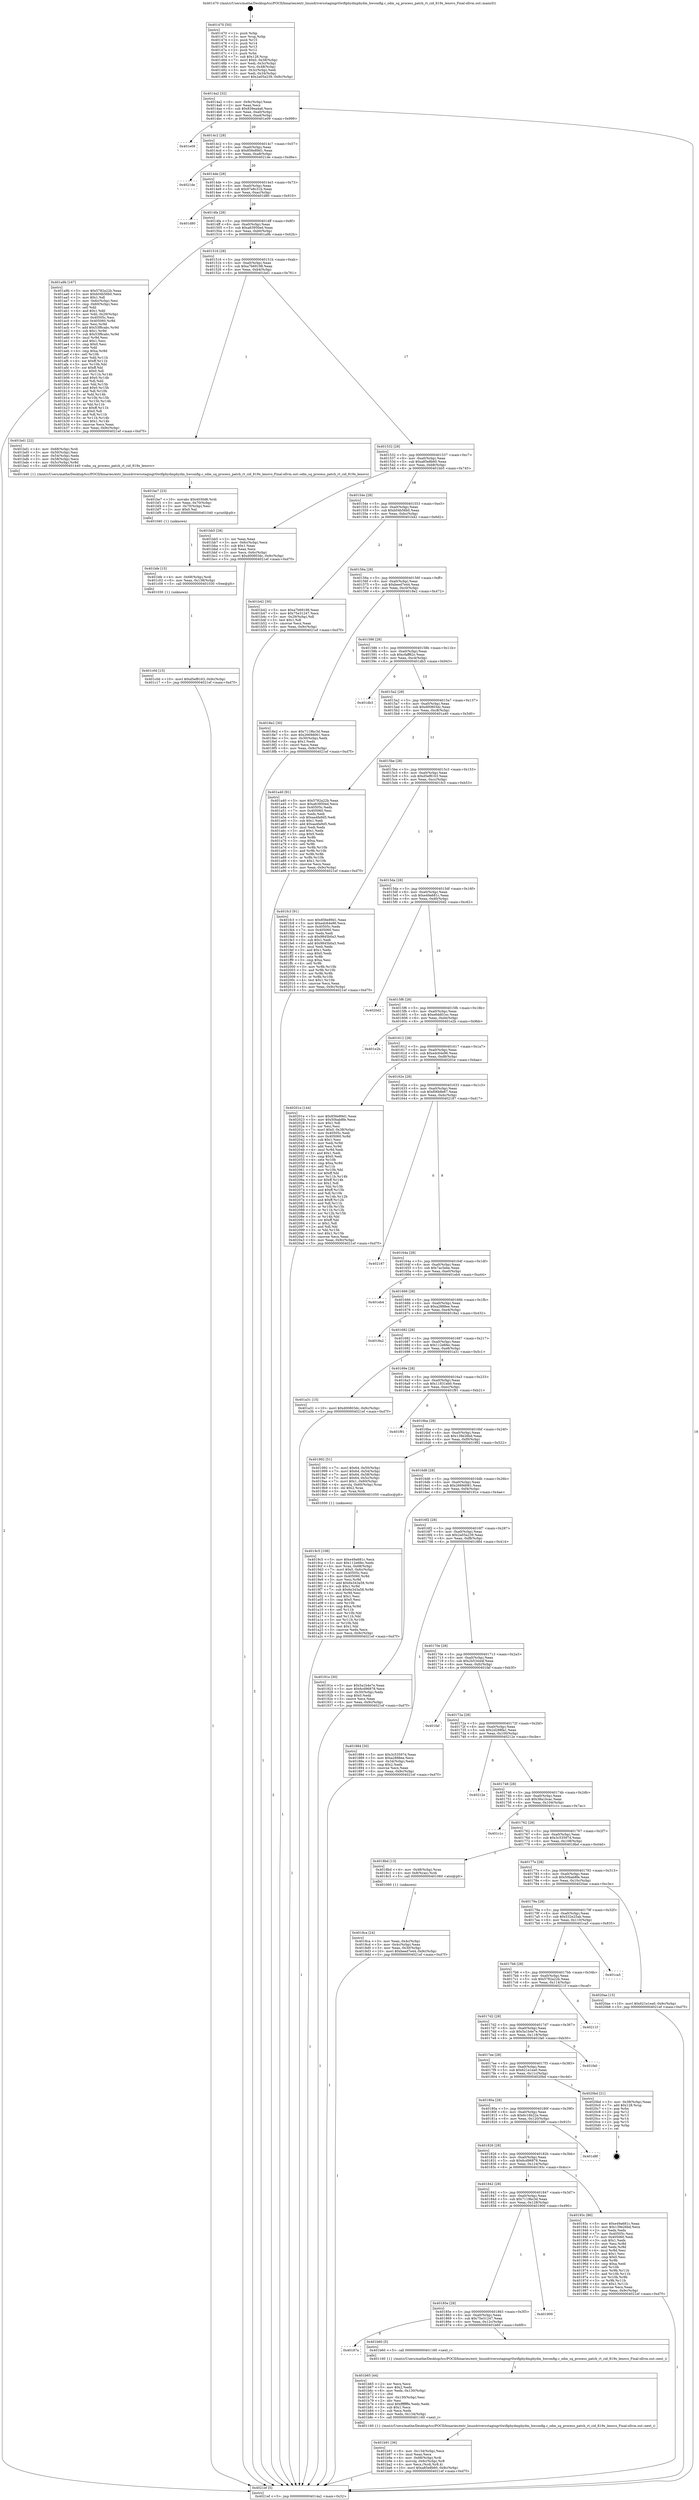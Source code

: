 digraph "0x401470" {
  label = "0x401470 (/mnt/c/Users/mathe/Desktop/tcc/POCII/binaries/extr_linuxdriversstagingrtlwifiphydmphydm_hwconfig.c_odm_sq_process_patch_rt_cid_819x_lenovo_Final-ollvm.out::main(0))"
  labelloc = "t"
  node[shape=record]

  Entry [label="",width=0.3,height=0.3,shape=circle,fillcolor=black,style=filled]
  "0x4014a2" [label="{
     0x4014a2 [32]\l
     | [instrs]\l
     &nbsp;&nbsp;0x4014a2 \<+6\>: mov -0x9c(%rbp),%eax\l
     &nbsp;&nbsp;0x4014a8 \<+2\>: mov %eax,%ecx\l
     &nbsp;&nbsp;0x4014aa \<+6\>: sub $0x839ea4a6,%ecx\l
     &nbsp;&nbsp;0x4014b0 \<+6\>: mov %eax,-0xa0(%rbp)\l
     &nbsp;&nbsp;0x4014b6 \<+6\>: mov %ecx,-0xa4(%rbp)\l
     &nbsp;&nbsp;0x4014bc \<+6\>: je 0000000000401e09 \<main+0x999\>\l
  }"]
  "0x401e09" [label="{
     0x401e09\l
  }", style=dashed]
  "0x4014c2" [label="{
     0x4014c2 [28]\l
     | [instrs]\l
     &nbsp;&nbsp;0x4014c2 \<+5\>: jmp 00000000004014c7 \<main+0x57\>\l
     &nbsp;&nbsp;0x4014c7 \<+6\>: mov -0xa0(%rbp),%eax\l
     &nbsp;&nbsp;0x4014cd \<+5\>: sub $0x856e89d1,%eax\l
     &nbsp;&nbsp;0x4014d2 \<+6\>: mov %eax,-0xa8(%rbp)\l
     &nbsp;&nbsp;0x4014d8 \<+6\>: je 00000000004021de \<main+0xd6e\>\l
  }"]
  Exit [label="",width=0.3,height=0.3,shape=circle,fillcolor=black,style=filled,peripheries=2]
  "0x4021de" [label="{
     0x4021de\l
  }", style=dashed]
  "0x4014de" [label="{
     0x4014de [28]\l
     | [instrs]\l
     &nbsp;&nbsp;0x4014de \<+5\>: jmp 00000000004014e3 \<main+0x73\>\l
     &nbsp;&nbsp;0x4014e3 \<+6\>: mov -0xa0(%rbp),%eax\l
     &nbsp;&nbsp;0x4014e9 \<+5\>: sub $0x97e8c31b,%eax\l
     &nbsp;&nbsp;0x4014ee \<+6\>: mov %eax,-0xac(%rbp)\l
     &nbsp;&nbsp;0x4014f4 \<+6\>: je 0000000000401d80 \<main+0x910\>\l
  }"]
  "0x401c0d" [label="{
     0x401c0d [15]\l
     | [instrs]\l
     &nbsp;&nbsp;0x401c0d \<+10\>: movl $0xd5ef8163,-0x9c(%rbp)\l
     &nbsp;&nbsp;0x401c17 \<+5\>: jmp 00000000004021ef \<main+0xd7f\>\l
  }"]
  "0x401d80" [label="{
     0x401d80\l
  }", style=dashed]
  "0x4014fa" [label="{
     0x4014fa [28]\l
     | [instrs]\l
     &nbsp;&nbsp;0x4014fa \<+5\>: jmp 00000000004014ff \<main+0x8f\>\l
     &nbsp;&nbsp;0x4014ff \<+6\>: mov -0xa0(%rbp),%eax\l
     &nbsp;&nbsp;0x401505 \<+5\>: sub $0xa63950ed,%eax\l
     &nbsp;&nbsp;0x40150a \<+6\>: mov %eax,-0xb0(%rbp)\l
     &nbsp;&nbsp;0x401510 \<+6\>: je 0000000000401a9b \<main+0x62b\>\l
  }"]
  "0x401bfe" [label="{
     0x401bfe [15]\l
     | [instrs]\l
     &nbsp;&nbsp;0x401bfe \<+4\>: mov -0x68(%rbp),%rdi\l
     &nbsp;&nbsp;0x401c02 \<+6\>: mov %eax,-0x138(%rbp)\l
     &nbsp;&nbsp;0x401c08 \<+5\>: call 0000000000401030 \<free@plt\>\l
     | [calls]\l
     &nbsp;&nbsp;0x401030 \{1\} (unknown)\l
  }"]
  "0x401a9b" [label="{
     0x401a9b [167]\l
     | [instrs]\l
     &nbsp;&nbsp;0x401a9b \<+5\>: mov $0x5782a22b,%eax\l
     &nbsp;&nbsp;0x401aa0 \<+5\>: mov $0xb04b56b0,%ecx\l
     &nbsp;&nbsp;0x401aa5 \<+2\>: mov $0x1,%dl\l
     &nbsp;&nbsp;0x401aa7 \<+3\>: mov -0x6c(%rbp),%esi\l
     &nbsp;&nbsp;0x401aaa \<+3\>: cmp -0x60(%rbp),%esi\l
     &nbsp;&nbsp;0x401aad \<+4\>: setl %dil\l
     &nbsp;&nbsp;0x401ab1 \<+4\>: and $0x1,%dil\l
     &nbsp;&nbsp;0x401ab5 \<+4\>: mov %dil,-0x29(%rbp)\l
     &nbsp;&nbsp;0x401ab9 \<+7\>: mov 0x40505c,%esi\l
     &nbsp;&nbsp;0x401ac0 \<+8\>: mov 0x405060,%r8d\l
     &nbsp;&nbsp;0x401ac8 \<+3\>: mov %esi,%r9d\l
     &nbsp;&nbsp;0x401acb \<+7\>: add $0x53f8cabc,%r9d\l
     &nbsp;&nbsp;0x401ad2 \<+4\>: sub $0x1,%r9d\l
     &nbsp;&nbsp;0x401ad6 \<+7\>: sub $0x53f8cabc,%r9d\l
     &nbsp;&nbsp;0x401add \<+4\>: imul %r9d,%esi\l
     &nbsp;&nbsp;0x401ae1 \<+3\>: and $0x1,%esi\l
     &nbsp;&nbsp;0x401ae4 \<+3\>: cmp $0x0,%esi\l
     &nbsp;&nbsp;0x401ae7 \<+4\>: sete %dil\l
     &nbsp;&nbsp;0x401aeb \<+4\>: cmp $0xa,%r8d\l
     &nbsp;&nbsp;0x401aef \<+4\>: setl %r10b\l
     &nbsp;&nbsp;0x401af3 \<+3\>: mov %dil,%r11b\l
     &nbsp;&nbsp;0x401af6 \<+4\>: xor $0xff,%r11b\l
     &nbsp;&nbsp;0x401afa \<+3\>: mov %r10b,%bl\l
     &nbsp;&nbsp;0x401afd \<+3\>: xor $0xff,%bl\l
     &nbsp;&nbsp;0x401b00 \<+3\>: xor $0x0,%dl\l
     &nbsp;&nbsp;0x401b03 \<+3\>: mov %r11b,%r14b\l
     &nbsp;&nbsp;0x401b06 \<+4\>: and $0x0,%r14b\l
     &nbsp;&nbsp;0x401b0a \<+3\>: and %dl,%dil\l
     &nbsp;&nbsp;0x401b0d \<+3\>: mov %bl,%r15b\l
     &nbsp;&nbsp;0x401b10 \<+4\>: and $0x0,%r15b\l
     &nbsp;&nbsp;0x401b14 \<+3\>: and %dl,%r10b\l
     &nbsp;&nbsp;0x401b17 \<+3\>: or %dil,%r14b\l
     &nbsp;&nbsp;0x401b1a \<+3\>: or %r10b,%r15b\l
     &nbsp;&nbsp;0x401b1d \<+3\>: xor %r15b,%r14b\l
     &nbsp;&nbsp;0x401b20 \<+3\>: or %bl,%r11b\l
     &nbsp;&nbsp;0x401b23 \<+4\>: xor $0xff,%r11b\l
     &nbsp;&nbsp;0x401b27 \<+3\>: or $0x0,%dl\l
     &nbsp;&nbsp;0x401b2a \<+3\>: and %dl,%r11b\l
     &nbsp;&nbsp;0x401b2d \<+3\>: or %r11b,%r14b\l
     &nbsp;&nbsp;0x401b30 \<+4\>: test $0x1,%r14b\l
     &nbsp;&nbsp;0x401b34 \<+3\>: cmovne %ecx,%eax\l
     &nbsp;&nbsp;0x401b37 \<+6\>: mov %eax,-0x9c(%rbp)\l
     &nbsp;&nbsp;0x401b3d \<+5\>: jmp 00000000004021ef \<main+0xd7f\>\l
  }"]
  "0x401516" [label="{
     0x401516 [28]\l
     | [instrs]\l
     &nbsp;&nbsp;0x401516 \<+5\>: jmp 000000000040151b \<main+0xab\>\l
     &nbsp;&nbsp;0x40151b \<+6\>: mov -0xa0(%rbp),%eax\l
     &nbsp;&nbsp;0x401521 \<+5\>: sub $0xa7b69198,%eax\l
     &nbsp;&nbsp;0x401526 \<+6\>: mov %eax,-0xb4(%rbp)\l
     &nbsp;&nbsp;0x40152c \<+6\>: je 0000000000401bd1 \<main+0x761\>\l
  }"]
  "0x401be7" [label="{
     0x401be7 [23]\l
     | [instrs]\l
     &nbsp;&nbsp;0x401be7 \<+10\>: movabs $0x4030d6,%rdi\l
     &nbsp;&nbsp;0x401bf1 \<+3\>: mov %eax,-0x70(%rbp)\l
     &nbsp;&nbsp;0x401bf4 \<+3\>: mov -0x70(%rbp),%esi\l
     &nbsp;&nbsp;0x401bf7 \<+2\>: mov $0x0,%al\l
     &nbsp;&nbsp;0x401bf9 \<+5\>: call 0000000000401040 \<printf@plt\>\l
     | [calls]\l
     &nbsp;&nbsp;0x401040 \{1\} (unknown)\l
  }"]
  "0x401bd1" [label="{
     0x401bd1 [22]\l
     | [instrs]\l
     &nbsp;&nbsp;0x401bd1 \<+4\>: mov -0x68(%rbp),%rdi\l
     &nbsp;&nbsp;0x401bd5 \<+3\>: mov -0x50(%rbp),%esi\l
     &nbsp;&nbsp;0x401bd8 \<+3\>: mov -0x54(%rbp),%edx\l
     &nbsp;&nbsp;0x401bdb \<+3\>: mov -0x58(%rbp),%ecx\l
     &nbsp;&nbsp;0x401bde \<+4\>: mov -0x5c(%rbp),%r8d\l
     &nbsp;&nbsp;0x401be2 \<+5\>: call 0000000000401440 \<odm_sq_process_patch_rt_cid_819x_lenovo\>\l
     | [calls]\l
     &nbsp;&nbsp;0x401440 \{1\} (/mnt/c/Users/mathe/Desktop/tcc/POCII/binaries/extr_linuxdriversstagingrtlwifiphydmphydm_hwconfig.c_odm_sq_process_patch_rt_cid_819x_lenovo_Final-ollvm.out::odm_sq_process_patch_rt_cid_819x_lenovo)\l
  }"]
  "0x401532" [label="{
     0x401532 [28]\l
     | [instrs]\l
     &nbsp;&nbsp;0x401532 \<+5\>: jmp 0000000000401537 \<main+0xc7\>\l
     &nbsp;&nbsp;0x401537 \<+6\>: mov -0xa0(%rbp),%eax\l
     &nbsp;&nbsp;0x40153d \<+5\>: sub $0xa85e8b60,%eax\l
     &nbsp;&nbsp;0x401542 \<+6\>: mov %eax,-0xb8(%rbp)\l
     &nbsp;&nbsp;0x401548 \<+6\>: je 0000000000401bb5 \<main+0x745\>\l
  }"]
  "0x401b91" [label="{
     0x401b91 [36]\l
     | [instrs]\l
     &nbsp;&nbsp;0x401b91 \<+6\>: mov -0x134(%rbp),%ecx\l
     &nbsp;&nbsp;0x401b97 \<+3\>: imul %eax,%ecx\l
     &nbsp;&nbsp;0x401b9a \<+4\>: mov -0x68(%rbp),%rdi\l
     &nbsp;&nbsp;0x401b9e \<+4\>: movslq -0x6c(%rbp),%r8\l
     &nbsp;&nbsp;0x401ba2 \<+4\>: mov %ecx,(%rdi,%r8,4)\l
     &nbsp;&nbsp;0x401ba6 \<+10\>: movl $0xa85e8b60,-0x9c(%rbp)\l
     &nbsp;&nbsp;0x401bb0 \<+5\>: jmp 00000000004021ef \<main+0xd7f\>\l
  }"]
  "0x401bb5" [label="{
     0x401bb5 [28]\l
     | [instrs]\l
     &nbsp;&nbsp;0x401bb5 \<+2\>: xor %eax,%eax\l
     &nbsp;&nbsp;0x401bb7 \<+3\>: mov -0x6c(%rbp),%ecx\l
     &nbsp;&nbsp;0x401bba \<+3\>: sub $0x1,%eax\l
     &nbsp;&nbsp;0x401bbd \<+2\>: sub %eax,%ecx\l
     &nbsp;&nbsp;0x401bbf \<+3\>: mov %ecx,-0x6c(%rbp)\l
     &nbsp;&nbsp;0x401bc2 \<+10\>: movl $0xd00803dc,-0x9c(%rbp)\l
     &nbsp;&nbsp;0x401bcc \<+5\>: jmp 00000000004021ef \<main+0xd7f\>\l
  }"]
  "0x40154e" [label="{
     0x40154e [28]\l
     | [instrs]\l
     &nbsp;&nbsp;0x40154e \<+5\>: jmp 0000000000401553 \<main+0xe3\>\l
     &nbsp;&nbsp;0x401553 \<+6\>: mov -0xa0(%rbp),%eax\l
     &nbsp;&nbsp;0x401559 \<+5\>: sub $0xb04b56b0,%eax\l
     &nbsp;&nbsp;0x40155e \<+6\>: mov %eax,-0xbc(%rbp)\l
     &nbsp;&nbsp;0x401564 \<+6\>: je 0000000000401b42 \<main+0x6d2\>\l
  }"]
  "0x401b65" [label="{
     0x401b65 [44]\l
     | [instrs]\l
     &nbsp;&nbsp;0x401b65 \<+2\>: xor %ecx,%ecx\l
     &nbsp;&nbsp;0x401b67 \<+5\>: mov $0x2,%edx\l
     &nbsp;&nbsp;0x401b6c \<+6\>: mov %edx,-0x130(%rbp)\l
     &nbsp;&nbsp;0x401b72 \<+1\>: cltd\l
     &nbsp;&nbsp;0x401b73 \<+6\>: mov -0x130(%rbp),%esi\l
     &nbsp;&nbsp;0x401b79 \<+2\>: idiv %esi\l
     &nbsp;&nbsp;0x401b7b \<+6\>: imul $0xfffffffe,%edx,%edx\l
     &nbsp;&nbsp;0x401b81 \<+3\>: sub $0x1,%ecx\l
     &nbsp;&nbsp;0x401b84 \<+2\>: sub %ecx,%edx\l
     &nbsp;&nbsp;0x401b86 \<+6\>: mov %edx,-0x134(%rbp)\l
     &nbsp;&nbsp;0x401b8c \<+5\>: call 0000000000401160 \<next_i\>\l
     | [calls]\l
     &nbsp;&nbsp;0x401160 \{1\} (/mnt/c/Users/mathe/Desktop/tcc/POCII/binaries/extr_linuxdriversstagingrtlwifiphydmphydm_hwconfig.c_odm_sq_process_patch_rt_cid_819x_lenovo_Final-ollvm.out::next_i)\l
  }"]
  "0x401b42" [label="{
     0x401b42 [30]\l
     | [instrs]\l
     &nbsp;&nbsp;0x401b42 \<+5\>: mov $0xa7b69198,%eax\l
     &nbsp;&nbsp;0x401b47 \<+5\>: mov $0x75e31247,%ecx\l
     &nbsp;&nbsp;0x401b4c \<+3\>: mov -0x29(%rbp),%dl\l
     &nbsp;&nbsp;0x401b4f \<+3\>: test $0x1,%dl\l
     &nbsp;&nbsp;0x401b52 \<+3\>: cmovne %ecx,%eax\l
     &nbsp;&nbsp;0x401b55 \<+6\>: mov %eax,-0x9c(%rbp)\l
     &nbsp;&nbsp;0x401b5b \<+5\>: jmp 00000000004021ef \<main+0xd7f\>\l
  }"]
  "0x40156a" [label="{
     0x40156a [28]\l
     | [instrs]\l
     &nbsp;&nbsp;0x40156a \<+5\>: jmp 000000000040156f \<main+0xff\>\l
     &nbsp;&nbsp;0x40156f \<+6\>: mov -0xa0(%rbp),%eax\l
     &nbsp;&nbsp;0x401575 \<+5\>: sub $0xbeed7e44,%eax\l
     &nbsp;&nbsp;0x40157a \<+6\>: mov %eax,-0xc0(%rbp)\l
     &nbsp;&nbsp;0x401580 \<+6\>: je 00000000004018e2 \<main+0x472\>\l
  }"]
  "0x40187a" [label="{
     0x40187a\l
  }", style=dashed]
  "0x4018e2" [label="{
     0x4018e2 [30]\l
     | [instrs]\l
     &nbsp;&nbsp;0x4018e2 \<+5\>: mov $0x7119bc3d,%eax\l
     &nbsp;&nbsp;0x4018e7 \<+5\>: mov $0x2669d061,%ecx\l
     &nbsp;&nbsp;0x4018ec \<+3\>: mov -0x30(%rbp),%edx\l
     &nbsp;&nbsp;0x4018ef \<+3\>: cmp $0x1,%edx\l
     &nbsp;&nbsp;0x4018f2 \<+3\>: cmovl %ecx,%eax\l
     &nbsp;&nbsp;0x4018f5 \<+6\>: mov %eax,-0x9c(%rbp)\l
     &nbsp;&nbsp;0x4018fb \<+5\>: jmp 00000000004021ef \<main+0xd7f\>\l
  }"]
  "0x401586" [label="{
     0x401586 [28]\l
     | [instrs]\l
     &nbsp;&nbsp;0x401586 \<+5\>: jmp 000000000040158b \<main+0x11b\>\l
     &nbsp;&nbsp;0x40158b \<+6\>: mov -0xa0(%rbp),%eax\l
     &nbsp;&nbsp;0x401591 \<+5\>: sub $0xcfaff62c,%eax\l
     &nbsp;&nbsp;0x401596 \<+6\>: mov %eax,-0xc4(%rbp)\l
     &nbsp;&nbsp;0x40159c \<+6\>: je 0000000000401db3 \<main+0x943\>\l
  }"]
  "0x401b60" [label="{
     0x401b60 [5]\l
     | [instrs]\l
     &nbsp;&nbsp;0x401b60 \<+5\>: call 0000000000401160 \<next_i\>\l
     | [calls]\l
     &nbsp;&nbsp;0x401160 \{1\} (/mnt/c/Users/mathe/Desktop/tcc/POCII/binaries/extr_linuxdriversstagingrtlwifiphydmphydm_hwconfig.c_odm_sq_process_patch_rt_cid_819x_lenovo_Final-ollvm.out::next_i)\l
  }"]
  "0x401db3" [label="{
     0x401db3\l
  }", style=dashed]
  "0x4015a2" [label="{
     0x4015a2 [28]\l
     | [instrs]\l
     &nbsp;&nbsp;0x4015a2 \<+5\>: jmp 00000000004015a7 \<main+0x137\>\l
     &nbsp;&nbsp;0x4015a7 \<+6\>: mov -0xa0(%rbp),%eax\l
     &nbsp;&nbsp;0x4015ad \<+5\>: sub $0xd00803dc,%eax\l
     &nbsp;&nbsp;0x4015b2 \<+6\>: mov %eax,-0xc8(%rbp)\l
     &nbsp;&nbsp;0x4015b8 \<+6\>: je 0000000000401a40 \<main+0x5d0\>\l
  }"]
  "0x40185e" [label="{
     0x40185e [28]\l
     | [instrs]\l
     &nbsp;&nbsp;0x40185e \<+5\>: jmp 0000000000401863 \<main+0x3f3\>\l
     &nbsp;&nbsp;0x401863 \<+6\>: mov -0xa0(%rbp),%eax\l
     &nbsp;&nbsp;0x401869 \<+5\>: sub $0x75e31247,%eax\l
     &nbsp;&nbsp;0x40186e \<+6\>: mov %eax,-0x12c(%rbp)\l
     &nbsp;&nbsp;0x401874 \<+6\>: je 0000000000401b60 \<main+0x6f0\>\l
  }"]
  "0x401a40" [label="{
     0x401a40 [91]\l
     | [instrs]\l
     &nbsp;&nbsp;0x401a40 \<+5\>: mov $0x5782a22b,%eax\l
     &nbsp;&nbsp;0x401a45 \<+5\>: mov $0xa63950ed,%ecx\l
     &nbsp;&nbsp;0x401a4a \<+7\>: mov 0x40505c,%edx\l
     &nbsp;&nbsp;0x401a51 \<+7\>: mov 0x405060,%esi\l
     &nbsp;&nbsp;0x401a58 \<+2\>: mov %edx,%edi\l
     &nbsp;&nbsp;0x401a5a \<+6\>: sub $0xaa4fa9d5,%edi\l
     &nbsp;&nbsp;0x401a60 \<+3\>: sub $0x1,%edi\l
     &nbsp;&nbsp;0x401a63 \<+6\>: add $0xaa4fa9d5,%edi\l
     &nbsp;&nbsp;0x401a69 \<+3\>: imul %edi,%edx\l
     &nbsp;&nbsp;0x401a6c \<+3\>: and $0x1,%edx\l
     &nbsp;&nbsp;0x401a6f \<+3\>: cmp $0x0,%edx\l
     &nbsp;&nbsp;0x401a72 \<+4\>: sete %r8b\l
     &nbsp;&nbsp;0x401a76 \<+3\>: cmp $0xa,%esi\l
     &nbsp;&nbsp;0x401a79 \<+4\>: setl %r9b\l
     &nbsp;&nbsp;0x401a7d \<+3\>: mov %r8b,%r10b\l
     &nbsp;&nbsp;0x401a80 \<+3\>: and %r9b,%r10b\l
     &nbsp;&nbsp;0x401a83 \<+3\>: xor %r9b,%r8b\l
     &nbsp;&nbsp;0x401a86 \<+3\>: or %r8b,%r10b\l
     &nbsp;&nbsp;0x401a89 \<+4\>: test $0x1,%r10b\l
     &nbsp;&nbsp;0x401a8d \<+3\>: cmovne %ecx,%eax\l
     &nbsp;&nbsp;0x401a90 \<+6\>: mov %eax,-0x9c(%rbp)\l
     &nbsp;&nbsp;0x401a96 \<+5\>: jmp 00000000004021ef \<main+0xd7f\>\l
  }"]
  "0x4015be" [label="{
     0x4015be [28]\l
     | [instrs]\l
     &nbsp;&nbsp;0x4015be \<+5\>: jmp 00000000004015c3 \<main+0x153\>\l
     &nbsp;&nbsp;0x4015c3 \<+6\>: mov -0xa0(%rbp),%eax\l
     &nbsp;&nbsp;0x4015c9 \<+5\>: sub $0xd5ef8163,%eax\l
     &nbsp;&nbsp;0x4015ce \<+6\>: mov %eax,-0xcc(%rbp)\l
     &nbsp;&nbsp;0x4015d4 \<+6\>: je 0000000000401fc3 \<main+0xb53\>\l
  }"]
  "0x401900" [label="{
     0x401900\l
  }", style=dashed]
  "0x401fc3" [label="{
     0x401fc3 [91]\l
     | [instrs]\l
     &nbsp;&nbsp;0x401fc3 \<+5\>: mov $0x856e89d1,%eax\l
     &nbsp;&nbsp;0x401fc8 \<+5\>: mov $0xedc64e96,%ecx\l
     &nbsp;&nbsp;0x401fcd \<+7\>: mov 0x40505c,%edx\l
     &nbsp;&nbsp;0x401fd4 \<+7\>: mov 0x405060,%esi\l
     &nbsp;&nbsp;0x401fdb \<+2\>: mov %edx,%edi\l
     &nbsp;&nbsp;0x401fdd \<+6\>: sub $0x9845b0a3,%edi\l
     &nbsp;&nbsp;0x401fe3 \<+3\>: sub $0x1,%edi\l
     &nbsp;&nbsp;0x401fe6 \<+6\>: add $0x9845b0a3,%edi\l
     &nbsp;&nbsp;0x401fec \<+3\>: imul %edi,%edx\l
     &nbsp;&nbsp;0x401fef \<+3\>: and $0x1,%edx\l
     &nbsp;&nbsp;0x401ff2 \<+3\>: cmp $0x0,%edx\l
     &nbsp;&nbsp;0x401ff5 \<+4\>: sete %r8b\l
     &nbsp;&nbsp;0x401ff9 \<+3\>: cmp $0xa,%esi\l
     &nbsp;&nbsp;0x401ffc \<+4\>: setl %r9b\l
     &nbsp;&nbsp;0x402000 \<+3\>: mov %r8b,%r10b\l
     &nbsp;&nbsp;0x402003 \<+3\>: and %r9b,%r10b\l
     &nbsp;&nbsp;0x402006 \<+3\>: xor %r9b,%r8b\l
     &nbsp;&nbsp;0x402009 \<+3\>: or %r8b,%r10b\l
     &nbsp;&nbsp;0x40200c \<+4\>: test $0x1,%r10b\l
     &nbsp;&nbsp;0x402010 \<+3\>: cmovne %ecx,%eax\l
     &nbsp;&nbsp;0x402013 \<+6\>: mov %eax,-0x9c(%rbp)\l
     &nbsp;&nbsp;0x402019 \<+5\>: jmp 00000000004021ef \<main+0xd7f\>\l
  }"]
  "0x4015da" [label="{
     0x4015da [28]\l
     | [instrs]\l
     &nbsp;&nbsp;0x4015da \<+5\>: jmp 00000000004015df \<main+0x16f\>\l
     &nbsp;&nbsp;0x4015df \<+6\>: mov -0xa0(%rbp),%eax\l
     &nbsp;&nbsp;0x4015e5 \<+5\>: sub $0xe49a681c,%eax\l
     &nbsp;&nbsp;0x4015ea \<+6\>: mov %eax,-0xd0(%rbp)\l
     &nbsp;&nbsp;0x4015f0 \<+6\>: je 00000000004020d2 \<main+0xc62\>\l
  }"]
  "0x4019c5" [label="{
     0x4019c5 [108]\l
     | [instrs]\l
     &nbsp;&nbsp;0x4019c5 \<+5\>: mov $0xe49a681c,%ecx\l
     &nbsp;&nbsp;0x4019ca \<+5\>: mov $0x112e6fec,%edx\l
     &nbsp;&nbsp;0x4019cf \<+4\>: mov %rax,-0x68(%rbp)\l
     &nbsp;&nbsp;0x4019d3 \<+7\>: movl $0x0,-0x6c(%rbp)\l
     &nbsp;&nbsp;0x4019da \<+7\>: mov 0x40505c,%esi\l
     &nbsp;&nbsp;0x4019e1 \<+8\>: mov 0x405060,%r8d\l
     &nbsp;&nbsp;0x4019e9 \<+3\>: mov %esi,%r9d\l
     &nbsp;&nbsp;0x4019ec \<+7\>: add $0x6e343a58,%r9d\l
     &nbsp;&nbsp;0x4019f3 \<+4\>: sub $0x1,%r9d\l
     &nbsp;&nbsp;0x4019f7 \<+7\>: sub $0x6e343a58,%r9d\l
     &nbsp;&nbsp;0x4019fe \<+4\>: imul %r9d,%esi\l
     &nbsp;&nbsp;0x401a02 \<+3\>: and $0x1,%esi\l
     &nbsp;&nbsp;0x401a05 \<+3\>: cmp $0x0,%esi\l
     &nbsp;&nbsp;0x401a08 \<+4\>: sete %r10b\l
     &nbsp;&nbsp;0x401a0c \<+4\>: cmp $0xa,%r8d\l
     &nbsp;&nbsp;0x401a10 \<+4\>: setl %r11b\l
     &nbsp;&nbsp;0x401a14 \<+3\>: mov %r10b,%bl\l
     &nbsp;&nbsp;0x401a17 \<+3\>: and %r11b,%bl\l
     &nbsp;&nbsp;0x401a1a \<+3\>: xor %r11b,%r10b\l
     &nbsp;&nbsp;0x401a1d \<+3\>: or %r10b,%bl\l
     &nbsp;&nbsp;0x401a20 \<+3\>: test $0x1,%bl\l
     &nbsp;&nbsp;0x401a23 \<+3\>: cmovne %edx,%ecx\l
     &nbsp;&nbsp;0x401a26 \<+6\>: mov %ecx,-0x9c(%rbp)\l
     &nbsp;&nbsp;0x401a2c \<+5\>: jmp 00000000004021ef \<main+0xd7f\>\l
  }"]
  "0x4020d2" [label="{
     0x4020d2\l
  }", style=dashed]
  "0x4015f6" [label="{
     0x4015f6 [28]\l
     | [instrs]\l
     &nbsp;&nbsp;0x4015f6 \<+5\>: jmp 00000000004015fb \<main+0x18b\>\l
     &nbsp;&nbsp;0x4015fb \<+6\>: mov -0xa0(%rbp),%eax\l
     &nbsp;&nbsp;0x401601 \<+5\>: sub $0xe6dd01ec,%eax\l
     &nbsp;&nbsp;0x401606 \<+6\>: mov %eax,-0xd4(%rbp)\l
     &nbsp;&nbsp;0x40160c \<+6\>: je 0000000000401e2b \<main+0x9bb\>\l
  }"]
  "0x401842" [label="{
     0x401842 [28]\l
     | [instrs]\l
     &nbsp;&nbsp;0x401842 \<+5\>: jmp 0000000000401847 \<main+0x3d7\>\l
     &nbsp;&nbsp;0x401847 \<+6\>: mov -0xa0(%rbp),%eax\l
     &nbsp;&nbsp;0x40184d \<+5\>: sub $0x7119bc3d,%eax\l
     &nbsp;&nbsp;0x401852 \<+6\>: mov %eax,-0x128(%rbp)\l
     &nbsp;&nbsp;0x401858 \<+6\>: je 0000000000401900 \<main+0x490\>\l
  }"]
  "0x401e2b" [label="{
     0x401e2b\l
  }", style=dashed]
  "0x401612" [label="{
     0x401612 [28]\l
     | [instrs]\l
     &nbsp;&nbsp;0x401612 \<+5\>: jmp 0000000000401617 \<main+0x1a7\>\l
     &nbsp;&nbsp;0x401617 \<+6\>: mov -0xa0(%rbp),%eax\l
     &nbsp;&nbsp;0x40161d \<+5\>: sub $0xedc64e96,%eax\l
     &nbsp;&nbsp;0x401622 \<+6\>: mov %eax,-0xd8(%rbp)\l
     &nbsp;&nbsp;0x401628 \<+6\>: je 000000000040201e \<main+0xbae\>\l
  }"]
  "0x40193c" [label="{
     0x40193c [86]\l
     | [instrs]\l
     &nbsp;&nbsp;0x40193c \<+5\>: mov $0xe49a681c,%eax\l
     &nbsp;&nbsp;0x401941 \<+5\>: mov $0x139e26bd,%ecx\l
     &nbsp;&nbsp;0x401946 \<+2\>: xor %edx,%edx\l
     &nbsp;&nbsp;0x401948 \<+7\>: mov 0x40505c,%esi\l
     &nbsp;&nbsp;0x40194f \<+7\>: mov 0x405060,%edi\l
     &nbsp;&nbsp;0x401956 \<+3\>: sub $0x1,%edx\l
     &nbsp;&nbsp;0x401959 \<+3\>: mov %esi,%r8d\l
     &nbsp;&nbsp;0x40195c \<+3\>: add %edx,%r8d\l
     &nbsp;&nbsp;0x40195f \<+4\>: imul %r8d,%esi\l
     &nbsp;&nbsp;0x401963 \<+3\>: and $0x1,%esi\l
     &nbsp;&nbsp;0x401966 \<+3\>: cmp $0x0,%esi\l
     &nbsp;&nbsp;0x401969 \<+4\>: sete %r9b\l
     &nbsp;&nbsp;0x40196d \<+3\>: cmp $0xa,%edi\l
     &nbsp;&nbsp;0x401970 \<+4\>: setl %r10b\l
     &nbsp;&nbsp;0x401974 \<+3\>: mov %r9b,%r11b\l
     &nbsp;&nbsp;0x401977 \<+3\>: and %r10b,%r11b\l
     &nbsp;&nbsp;0x40197a \<+3\>: xor %r10b,%r9b\l
     &nbsp;&nbsp;0x40197d \<+3\>: or %r9b,%r11b\l
     &nbsp;&nbsp;0x401980 \<+4\>: test $0x1,%r11b\l
     &nbsp;&nbsp;0x401984 \<+3\>: cmovne %ecx,%eax\l
     &nbsp;&nbsp;0x401987 \<+6\>: mov %eax,-0x9c(%rbp)\l
     &nbsp;&nbsp;0x40198d \<+5\>: jmp 00000000004021ef \<main+0xd7f\>\l
  }"]
  "0x40201e" [label="{
     0x40201e [144]\l
     | [instrs]\l
     &nbsp;&nbsp;0x40201e \<+5\>: mov $0x856e89d1,%eax\l
     &nbsp;&nbsp;0x402023 \<+5\>: mov $0x50bab8fe,%ecx\l
     &nbsp;&nbsp;0x402028 \<+2\>: mov $0x1,%dl\l
     &nbsp;&nbsp;0x40202a \<+2\>: xor %esi,%esi\l
     &nbsp;&nbsp;0x40202c \<+7\>: movl $0x0,-0x38(%rbp)\l
     &nbsp;&nbsp;0x402033 \<+7\>: mov 0x40505c,%edi\l
     &nbsp;&nbsp;0x40203a \<+8\>: mov 0x405060,%r8d\l
     &nbsp;&nbsp;0x402042 \<+3\>: sub $0x1,%esi\l
     &nbsp;&nbsp;0x402045 \<+3\>: mov %edi,%r9d\l
     &nbsp;&nbsp;0x402048 \<+3\>: add %esi,%r9d\l
     &nbsp;&nbsp;0x40204b \<+4\>: imul %r9d,%edi\l
     &nbsp;&nbsp;0x40204f \<+3\>: and $0x1,%edi\l
     &nbsp;&nbsp;0x402052 \<+3\>: cmp $0x0,%edi\l
     &nbsp;&nbsp;0x402055 \<+4\>: sete %r10b\l
     &nbsp;&nbsp;0x402059 \<+4\>: cmp $0xa,%r8d\l
     &nbsp;&nbsp;0x40205d \<+4\>: setl %r11b\l
     &nbsp;&nbsp;0x402061 \<+3\>: mov %r10b,%bl\l
     &nbsp;&nbsp;0x402064 \<+3\>: xor $0xff,%bl\l
     &nbsp;&nbsp;0x402067 \<+3\>: mov %r11b,%r14b\l
     &nbsp;&nbsp;0x40206a \<+4\>: xor $0xff,%r14b\l
     &nbsp;&nbsp;0x40206e \<+3\>: xor $0x1,%dl\l
     &nbsp;&nbsp;0x402071 \<+3\>: mov %bl,%r15b\l
     &nbsp;&nbsp;0x402074 \<+4\>: and $0xff,%r15b\l
     &nbsp;&nbsp;0x402078 \<+3\>: and %dl,%r10b\l
     &nbsp;&nbsp;0x40207b \<+3\>: mov %r14b,%r12b\l
     &nbsp;&nbsp;0x40207e \<+4\>: and $0xff,%r12b\l
     &nbsp;&nbsp;0x402082 \<+3\>: and %dl,%r11b\l
     &nbsp;&nbsp;0x402085 \<+3\>: or %r10b,%r15b\l
     &nbsp;&nbsp;0x402088 \<+3\>: or %r11b,%r12b\l
     &nbsp;&nbsp;0x40208b \<+3\>: xor %r12b,%r15b\l
     &nbsp;&nbsp;0x40208e \<+3\>: or %r14b,%bl\l
     &nbsp;&nbsp;0x402091 \<+3\>: xor $0xff,%bl\l
     &nbsp;&nbsp;0x402094 \<+3\>: or $0x1,%dl\l
     &nbsp;&nbsp;0x402097 \<+2\>: and %dl,%bl\l
     &nbsp;&nbsp;0x402099 \<+3\>: or %bl,%r15b\l
     &nbsp;&nbsp;0x40209c \<+4\>: test $0x1,%r15b\l
     &nbsp;&nbsp;0x4020a0 \<+3\>: cmovne %ecx,%eax\l
     &nbsp;&nbsp;0x4020a3 \<+6\>: mov %eax,-0x9c(%rbp)\l
     &nbsp;&nbsp;0x4020a9 \<+5\>: jmp 00000000004021ef \<main+0xd7f\>\l
  }"]
  "0x40162e" [label="{
     0x40162e [28]\l
     | [instrs]\l
     &nbsp;&nbsp;0x40162e \<+5\>: jmp 0000000000401633 \<main+0x1c3\>\l
     &nbsp;&nbsp;0x401633 \<+6\>: mov -0xa0(%rbp),%eax\l
     &nbsp;&nbsp;0x401639 \<+5\>: sub $0xf06b8e67,%eax\l
     &nbsp;&nbsp;0x40163e \<+6\>: mov %eax,-0xdc(%rbp)\l
     &nbsp;&nbsp;0x401644 \<+6\>: je 0000000000402187 \<main+0xd17\>\l
  }"]
  "0x401826" [label="{
     0x401826 [28]\l
     | [instrs]\l
     &nbsp;&nbsp;0x401826 \<+5\>: jmp 000000000040182b \<main+0x3bb\>\l
     &nbsp;&nbsp;0x40182b \<+6\>: mov -0xa0(%rbp),%eax\l
     &nbsp;&nbsp;0x401831 \<+5\>: sub $0x6cd96878,%eax\l
     &nbsp;&nbsp;0x401836 \<+6\>: mov %eax,-0x124(%rbp)\l
     &nbsp;&nbsp;0x40183c \<+6\>: je 000000000040193c \<main+0x4cc\>\l
  }"]
  "0x402187" [label="{
     0x402187\l
  }", style=dashed]
  "0x40164a" [label="{
     0x40164a [28]\l
     | [instrs]\l
     &nbsp;&nbsp;0x40164a \<+5\>: jmp 000000000040164f \<main+0x1df\>\l
     &nbsp;&nbsp;0x40164f \<+6\>: mov -0xa0(%rbp),%eax\l
     &nbsp;&nbsp;0x401655 \<+5\>: sub $0x7ac5ebe,%eax\l
     &nbsp;&nbsp;0x40165a \<+6\>: mov %eax,-0xe0(%rbp)\l
     &nbsp;&nbsp;0x401660 \<+6\>: je 0000000000401eb4 \<main+0xa44\>\l
  }"]
  "0x401d8f" [label="{
     0x401d8f\l
  }", style=dashed]
  "0x401eb4" [label="{
     0x401eb4\l
  }", style=dashed]
  "0x401666" [label="{
     0x401666 [28]\l
     | [instrs]\l
     &nbsp;&nbsp;0x401666 \<+5\>: jmp 000000000040166b \<main+0x1fb\>\l
     &nbsp;&nbsp;0x40166b \<+6\>: mov -0xa0(%rbp),%eax\l
     &nbsp;&nbsp;0x401671 \<+5\>: sub $0xa2888ee,%eax\l
     &nbsp;&nbsp;0x401676 \<+6\>: mov %eax,-0xe4(%rbp)\l
     &nbsp;&nbsp;0x40167c \<+6\>: je 00000000004018a2 \<main+0x432\>\l
  }"]
  "0x40180a" [label="{
     0x40180a [28]\l
     | [instrs]\l
     &nbsp;&nbsp;0x40180a \<+5\>: jmp 000000000040180f \<main+0x39f\>\l
     &nbsp;&nbsp;0x40180f \<+6\>: mov -0xa0(%rbp),%eax\l
     &nbsp;&nbsp;0x401815 \<+5\>: sub $0x6c16b22e,%eax\l
     &nbsp;&nbsp;0x40181a \<+6\>: mov %eax,-0x120(%rbp)\l
     &nbsp;&nbsp;0x401820 \<+6\>: je 0000000000401d8f \<main+0x91f\>\l
  }"]
  "0x4018a2" [label="{
     0x4018a2\l
  }", style=dashed]
  "0x401682" [label="{
     0x401682 [28]\l
     | [instrs]\l
     &nbsp;&nbsp;0x401682 \<+5\>: jmp 0000000000401687 \<main+0x217\>\l
     &nbsp;&nbsp;0x401687 \<+6\>: mov -0xa0(%rbp),%eax\l
     &nbsp;&nbsp;0x40168d \<+5\>: sub $0x112e6fec,%eax\l
     &nbsp;&nbsp;0x401692 \<+6\>: mov %eax,-0xe8(%rbp)\l
     &nbsp;&nbsp;0x401698 \<+6\>: je 0000000000401a31 \<main+0x5c1\>\l
  }"]
  "0x4020bd" [label="{
     0x4020bd [21]\l
     | [instrs]\l
     &nbsp;&nbsp;0x4020bd \<+3\>: mov -0x38(%rbp),%eax\l
     &nbsp;&nbsp;0x4020c0 \<+7\>: add $0x128,%rsp\l
     &nbsp;&nbsp;0x4020c7 \<+1\>: pop %rbx\l
     &nbsp;&nbsp;0x4020c8 \<+2\>: pop %r12\l
     &nbsp;&nbsp;0x4020ca \<+2\>: pop %r13\l
     &nbsp;&nbsp;0x4020cc \<+2\>: pop %r14\l
     &nbsp;&nbsp;0x4020ce \<+2\>: pop %r15\l
     &nbsp;&nbsp;0x4020d0 \<+1\>: pop %rbp\l
     &nbsp;&nbsp;0x4020d1 \<+1\>: ret\l
  }"]
  "0x401a31" [label="{
     0x401a31 [15]\l
     | [instrs]\l
     &nbsp;&nbsp;0x401a31 \<+10\>: movl $0xd00803dc,-0x9c(%rbp)\l
     &nbsp;&nbsp;0x401a3b \<+5\>: jmp 00000000004021ef \<main+0xd7f\>\l
  }"]
  "0x40169e" [label="{
     0x40169e [28]\l
     | [instrs]\l
     &nbsp;&nbsp;0x40169e \<+5\>: jmp 00000000004016a3 \<main+0x233\>\l
     &nbsp;&nbsp;0x4016a3 \<+6\>: mov -0xa0(%rbp),%eax\l
     &nbsp;&nbsp;0x4016a9 \<+5\>: sub $0x11831eb0,%eax\l
     &nbsp;&nbsp;0x4016ae \<+6\>: mov %eax,-0xec(%rbp)\l
     &nbsp;&nbsp;0x4016b4 \<+6\>: je 0000000000401f91 \<main+0xb21\>\l
  }"]
  "0x4017ee" [label="{
     0x4017ee [28]\l
     | [instrs]\l
     &nbsp;&nbsp;0x4017ee \<+5\>: jmp 00000000004017f3 \<main+0x383\>\l
     &nbsp;&nbsp;0x4017f3 \<+6\>: mov -0xa0(%rbp),%eax\l
     &nbsp;&nbsp;0x4017f9 \<+5\>: sub $0x621e1ea0,%eax\l
     &nbsp;&nbsp;0x4017fe \<+6\>: mov %eax,-0x11c(%rbp)\l
     &nbsp;&nbsp;0x401804 \<+6\>: je 00000000004020bd \<main+0xc4d\>\l
  }"]
  "0x401f91" [label="{
     0x401f91\l
  }", style=dashed]
  "0x4016ba" [label="{
     0x4016ba [28]\l
     | [instrs]\l
     &nbsp;&nbsp;0x4016ba \<+5\>: jmp 00000000004016bf \<main+0x24f\>\l
     &nbsp;&nbsp;0x4016bf \<+6\>: mov -0xa0(%rbp),%eax\l
     &nbsp;&nbsp;0x4016c5 \<+5\>: sub $0x139e26bd,%eax\l
     &nbsp;&nbsp;0x4016ca \<+6\>: mov %eax,-0xf0(%rbp)\l
     &nbsp;&nbsp;0x4016d0 \<+6\>: je 0000000000401992 \<main+0x522\>\l
  }"]
  "0x401fa0" [label="{
     0x401fa0\l
  }", style=dashed]
  "0x401992" [label="{
     0x401992 [51]\l
     | [instrs]\l
     &nbsp;&nbsp;0x401992 \<+7\>: movl $0x64,-0x50(%rbp)\l
     &nbsp;&nbsp;0x401999 \<+7\>: movl $0x64,-0x54(%rbp)\l
     &nbsp;&nbsp;0x4019a0 \<+7\>: movl $0x64,-0x58(%rbp)\l
     &nbsp;&nbsp;0x4019a7 \<+7\>: movl $0x64,-0x5c(%rbp)\l
     &nbsp;&nbsp;0x4019ae \<+7\>: movl $0x1,-0x60(%rbp)\l
     &nbsp;&nbsp;0x4019b5 \<+4\>: movslq -0x60(%rbp),%rax\l
     &nbsp;&nbsp;0x4019b9 \<+4\>: shl $0x2,%rax\l
     &nbsp;&nbsp;0x4019bd \<+3\>: mov %rax,%rdi\l
     &nbsp;&nbsp;0x4019c0 \<+5\>: call 0000000000401050 \<malloc@plt\>\l
     | [calls]\l
     &nbsp;&nbsp;0x401050 \{1\} (unknown)\l
  }"]
  "0x4016d6" [label="{
     0x4016d6 [28]\l
     | [instrs]\l
     &nbsp;&nbsp;0x4016d6 \<+5\>: jmp 00000000004016db \<main+0x26b\>\l
     &nbsp;&nbsp;0x4016db \<+6\>: mov -0xa0(%rbp),%eax\l
     &nbsp;&nbsp;0x4016e1 \<+5\>: sub $0x2669d061,%eax\l
     &nbsp;&nbsp;0x4016e6 \<+6\>: mov %eax,-0xf4(%rbp)\l
     &nbsp;&nbsp;0x4016ec \<+6\>: je 000000000040191e \<main+0x4ae\>\l
  }"]
  "0x4017d2" [label="{
     0x4017d2 [28]\l
     | [instrs]\l
     &nbsp;&nbsp;0x4017d2 \<+5\>: jmp 00000000004017d7 \<main+0x367\>\l
     &nbsp;&nbsp;0x4017d7 \<+6\>: mov -0xa0(%rbp),%eax\l
     &nbsp;&nbsp;0x4017dd \<+5\>: sub $0x5a1b4e7e,%eax\l
     &nbsp;&nbsp;0x4017e2 \<+6\>: mov %eax,-0x118(%rbp)\l
     &nbsp;&nbsp;0x4017e8 \<+6\>: je 0000000000401fa0 \<main+0xb30\>\l
  }"]
  "0x40191e" [label="{
     0x40191e [30]\l
     | [instrs]\l
     &nbsp;&nbsp;0x40191e \<+5\>: mov $0x5a1b4e7e,%eax\l
     &nbsp;&nbsp;0x401923 \<+5\>: mov $0x6cd96878,%ecx\l
     &nbsp;&nbsp;0x401928 \<+3\>: mov -0x30(%rbp),%edx\l
     &nbsp;&nbsp;0x40192b \<+3\>: cmp $0x0,%edx\l
     &nbsp;&nbsp;0x40192e \<+3\>: cmove %ecx,%eax\l
     &nbsp;&nbsp;0x401931 \<+6\>: mov %eax,-0x9c(%rbp)\l
     &nbsp;&nbsp;0x401937 \<+5\>: jmp 00000000004021ef \<main+0xd7f\>\l
  }"]
  "0x4016f2" [label="{
     0x4016f2 [28]\l
     | [instrs]\l
     &nbsp;&nbsp;0x4016f2 \<+5\>: jmp 00000000004016f7 \<main+0x287\>\l
     &nbsp;&nbsp;0x4016f7 \<+6\>: mov -0xa0(%rbp),%eax\l
     &nbsp;&nbsp;0x4016fd \<+5\>: sub $0x2a05a239,%eax\l
     &nbsp;&nbsp;0x401702 \<+6\>: mov %eax,-0xf8(%rbp)\l
     &nbsp;&nbsp;0x401708 \<+6\>: je 0000000000401884 \<main+0x414\>\l
  }"]
  "0x40211f" [label="{
     0x40211f\l
  }", style=dashed]
  "0x401884" [label="{
     0x401884 [30]\l
     | [instrs]\l
     &nbsp;&nbsp;0x401884 \<+5\>: mov $0x3c53597d,%eax\l
     &nbsp;&nbsp;0x401889 \<+5\>: mov $0xa2888ee,%ecx\l
     &nbsp;&nbsp;0x40188e \<+3\>: mov -0x34(%rbp),%edx\l
     &nbsp;&nbsp;0x401891 \<+3\>: cmp $0x2,%edx\l
     &nbsp;&nbsp;0x401894 \<+3\>: cmovne %ecx,%eax\l
     &nbsp;&nbsp;0x401897 \<+6\>: mov %eax,-0x9c(%rbp)\l
     &nbsp;&nbsp;0x40189d \<+5\>: jmp 00000000004021ef \<main+0xd7f\>\l
  }"]
  "0x40170e" [label="{
     0x40170e [28]\l
     | [instrs]\l
     &nbsp;&nbsp;0x40170e \<+5\>: jmp 0000000000401713 \<main+0x2a3\>\l
     &nbsp;&nbsp;0x401713 \<+6\>: mov -0xa0(%rbp),%eax\l
     &nbsp;&nbsp;0x401719 \<+5\>: sub $0x2b53444f,%eax\l
     &nbsp;&nbsp;0x40171e \<+6\>: mov %eax,-0xfc(%rbp)\l
     &nbsp;&nbsp;0x401724 \<+6\>: je 0000000000401faf \<main+0xb3f\>\l
  }"]
  "0x4021ef" [label="{
     0x4021ef [5]\l
     | [instrs]\l
     &nbsp;&nbsp;0x4021ef \<+5\>: jmp 00000000004014a2 \<main+0x32\>\l
  }"]
  "0x401470" [label="{
     0x401470 [50]\l
     | [instrs]\l
     &nbsp;&nbsp;0x401470 \<+1\>: push %rbp\l
     &nbsp;&nbsp;0x401471 \<+3\>: mov %rsp,%rbp\l
     &nbsp;&nbsp;0x401474 \<+2\>: push %r15\l
     &nbsp;&nbsp;0x401476 \<+2\>: push %r14\l
     &nbsp;&nbsp;0x401478 \<+2\>: push %r13\l
     &nbsp;&nbsp;0x40147a \<+2\>: push %r12\l
     &nbsp;&nbsp;0x40147c \<+1\>: push %rbx\l
     &nbsp;&nbsp;0x40147d \<+7\>: sub $0x128,%rsp\l
     &nbsp;&nbsp;0x401484 \<+7\>: movl $0x0,-0x38(%rbp)\l
     &nbsp;&nbsp;0x40148b \<+3\>: mov %edi,-0x3c(%rbp)\l
     &nbsp;&nbsp;0x40148e \<+4\>: mov %rsi,-0x48(%rbp)\l
     &nbsp;&nbsp;0x401492 \<+3\>: mov -0x3c(%rbp),%edi\l
     &nbsp;&nbsp;0x401495 \<+3\>: mov %edi,-0x34(%rbp)\l
     &nbsp;&nbsp;0x401498 \<+10\>: movl $0x2a05a239,-0x9c(%rbp)\l
  }"]
  "0x4017b6" [label="{
     0x4017b6 [28]\l
     | [instrs]\l
     &nbsp;&nbsp;0x4017b6 \<+5\>: jmp 00000000004017bb \<main+0x34b\>\l
     &nbsp;&nbsp;0x4017bb \<+6\>: mov -0xa0(%rbp),%eax\l
     &nbsp;&nbsp;0x4017c1 \<+5\>: sub $0x5782a22b,%eax\l
     &nbsp;&nbsp;0x4017c6 \<+6\>: mov %eax,-0x114(%rbp)\l
     &nbsp;&nbsp;0x4017cc \<+6\>: je 000000000040211f \<main+0xcaf\>\l
  }"]
  "0x401faf" [label="{
     0x401faf\l
  }", style=dashed]
  "0x40172a" [label="{
     0x40172a [28]\l
     | [instrs]\l
     &nbsp;&nbsp;0x40172a \<+5\>: jmp 000000000040172f \<main+0x2bf\>\l
     &nbsp;&nbsp;0x40172f \<+6\>: mov -0xa0(%rbp),%eax\l
     &nbsp;&nbsp;0x401735 \<+5\>: sub $0x2d288fa1,%eax\l
     &nbsp;&nbsp;0x40173a \<+6\>: mov %eax,-0x100(%rbp)\l
     &nbsp;&nbsp;0x401740 \<+6\>: je 000000000040212e \<main+0xcbe\>\l
  }"]
  "0x401ca5" [label="{
     0x401ca5\l
  }", style=dashed]
  "0x40212e" [label="{
     0x40212e\l
  }", style=dashed]
  "0x401746" [label="{
     0x401746 [28]\l
     | [instrs]\l
     &nbsp;&nbsp;0x401746 \<+5\>: jmp 000000000040174b \<main+0x2db\>\l
     &nbsp;&nbsp;0x40174b \<+6\>: mov -0xa0(%rbp),%eax\l
     &nbsp;&nbsp;0x401751 \<+5\>: sub $0x38a1bcac,%eax\l
     &nbsp;&nbsp;0x401756 \<+6\>: mov %eax,-0x104(%rbp)\l
     &nbsp;&nbsp;0x40175c \<+6\>: je 0000000000401c1c \<main+0x7ac\>\l
  }"]
  "0x40179a" [label="{
     0x40179a [28]\l
     | [instrs]\l
     &nbsp;&nbsp;0x40179a \<+5\>: jmp 000000000040179f \<main+0x32f\>\l
     &nbsp;&nbsp;0x40179f \<+6\>: mov -0xa0(%rbp),%eax\l
     &nbsp;&nbsp;0x4017a5 \<+5\>: sub $0x532e25ab,%eax\l
     &nbsp;&nbsp;0x4017aa \<+6\>: mov %eax,-0x110(%rbp)\l
     &nbsp;&nbsp;0x4017b0 \<+6\>: je 0000000000401ca5 \<main+0x835\>\l
  }"]
  "0x401c1c" [label="{
     0x401c1c\l
  }", style=dashed]
  "0x401762" [label="{
     0x401762 [28]\l
     | [instrs]\l
     &nbsp;&nbsp;0x401762 \<+5\>: jmp 0000000000401767 \<main+0x2f7\>\l
     &nbsp;&nbsp;0x401767 \<+6\>: mov -0xa0(%rbp),%eax\l
     &nbsp;&nbsp;0x40176d \<+5\>: sub $0x3c53597d,%eax\l
     &nbsp;&nbsp;0x401772 \<+6\>: mov %eax,-0x108(%rbp)\l
     &nbsp;&nbsp;0x401778 \<+6\>: je 00000000004018bd \<main+0x44d\>\l
  }"]
  "0x4020ae" [label="{
     0x4020ae [15]\l
     | [instrs]\l
     &nbsp;&nbsp;0x4020ae \<+10\>: movl $0x621e1ea0,-0x9c(%rbp)\l
     &nbsp;&nbsp;0x4020b8 \<+5\>: jmp 00000000004021ef \<main+0xd7f\>\l
  }"]
  "0x4018bd" [label="{
     0x4018bd [13]\l
     | [instrs]\l
     &nbsp;&nbsp;0x4018bd \<+4\>: mov -0x48(%rbp),%rax\l
     &nbsp;&nbsp;0x4018c1 \<+4\>: mov 0x8(%rax),%rdi\l
     &nbsp;&nbsp;0x4018c5 \<+5\>: call 0000000000401060 \<atoi@plt\>\l
     | [calls]\l
     &nbsp;&nbsp;0x401060 \{1\} (unknown)\l
  }"]
  "0x40177e" [label="{
     0x40177e [28]\l
     | [instrs]\l
     &nbsp;&nbsp;0x40177e \<+5\>: jmp 0000000000401783 \<main+0x313\>\l
     &nbsp;&nbsp;0x401783 \<+6\>: mov -0xa0(%rbp),%eax\l
     &nbsp;&nbsp;0x401789 \<+5\>: sub $0x50bab8fe,%eax\l
     &nbsp;&nbsp;0x40178e \<+6\>: mov %eax,-0x10c(%rbp)\l
     &nbsp;&nbsp;0x401794 \<+6\>: je 00000000004020ae \<main+0xc3e\>\l
  }"]
  "0x4018ca" [label="{
     0x4018ca [24]\l
     | [instrs]\l
     &nbsp;&nbsp;0x4018ca \<+3\>: mov %eax,-0x4c(%rbp)\l
     &nbsp;&nbsp;0x4018cd \<+3\>: mov -0x4c(%rbp),%eax\l
     &nbsp;&nbsp;0x4018d0 \<+3\>: mov %eax,-0x30(%rbp)\l
     &nbsp;&nbsp;0x4018d3 \<+10\>: movl $0xbeed7e44,-0x9c(%rbp)\l
     &nbsp;&nbsp;0x4018dd \<+5\>: jmp 00000000004021ef \<main+0xd7f\>\l
  }"]
  Entry -> "0x401470" [label=" 1"]
  "0x4014a2" -> "0x401e09" [label=" 0"]
  "0x4014a2" -> "0x4014c2" [label=" 20"]
  "0x4020bd" -> Exit [label=" 1"]
  "0x4014c2" -> "0x4021de" [label=" 0"]
  "0x4014c2" -> "0x4014de" [label=" 20"]
  "0x4020ae" -> "0x4021ef" [label=" 1"]
  "0x4014de" -> "0x401d80" [label=" 0"]
  "0x4014de" -> "0x4014fa" [label=" 20"]
  "0x40201e" -> "0x4021ef" [label=" 1"]
  "0x4014fa" -> "0x401a9b" [label=" 2"]
  "0x4014fa" -> "0x401516" [label=" 18"]
  "0x401fc3" -> "0x4021ef" [label=" 1"]
  "0x401516" -> "0x401bd1" [label=" 1"]
  "0x401516" -> "0x401532" [label=" 17"]
  "0x401c0d" -> "0x4021ef" [label=" 1"]
  "0x401532" -> "0x401bb5" [label=" 1"]
  "0x401532" -> "0x40154e" [label=" 16"]
  "0x401bfe" -> "0x401c0d" [label=" 1"]
  "0x40154e" -> "0x401b42" [label=" 2"]
  "0x40154e" -> "0x40156a" [label=" 14"]
  "0x401be7" -> "0x401bfe" [label=" 1"]
  "0x40156a" -> "0x4018e2" [label=" 1"]
  "0x40156a" -> "0x401586" [label=" 13"]
  "0x401bd1" -> "0x401be7" [label=" 1"]
  "0x401586" -> "0x401db3" [label=" 0"]
  "0x401586" -> "0x4015a2" [label=" 13"]
  "0x401bb5" -> "0x4021ef" [label=" 1"]
  "0x4015a2" -> "0x401a40" [label=" 2"]
  "0x4015a2" -> "0x4015be" [label=" 11"]
  "0x401b65" -> "0x401b91" [label=" 1"]
  "0x4015be" -> "0x401fc3" [label=" 1"]
  "0x4015be" -> "0x4015da" [label=" 10"]
  "0x401b60" -> "0x401b65" [label=" 1"]
  "0x4015da" -> "0x4020d2" [label=" 0"]
  "0x4015da" -> "0x4015f6" [label=" 10"]
  "0x40185e" -> "0x401b60" [label=" 1"]
  "0x4015f6" -> "0x401e2b" [label=" 0"]
  "0x4015f6" -> "0x401612" [label=" 10"]
  "0x401b91" -> "0x4021ef" [label=" 1"]
  "0x401612" -> "0x40201e" [label=" 1"]
  "0x401612" -> "0x40162e" [label=" 9"]
  "0x401842" -> "0x40185e" [label=" 1"]
  "0x40162e" -> "0x402187" [label=" 0"]
  "0x40162e" -> "0x40164a" [label=" 9"]
  "0x40185e" -> "0x40187a" [label=" 0"]
  "0x40164a" -> "0x401eb4" [label=" 0"]
  "0x40164a" -> "0x401666" [label=" 9"]
  "0x401b42" -> "0x4021ef" [label=" 2"]
  "0x401666" -> "0x4018a2" [label=" 0"]
  "0x401666" -> "0x401682" [label=" 9"]
  "0x401a40" -> "0x4021ef" [label=" 2"]
  "0x401682" -> "0x401a31" [label=" 1"]
  "0x401682" -> "0x40169e" [label=" 8"]
  "0x401a31" -> "0x4021ef" [label=" 1"]
  "0x40169e" -> "0x401f91" [label=" 0"]
  "0x40169e" -> "0x4016ba" [label=" 8"]
  "0x401992" -> "0x4019c5" [label=" 1"]
  "0x4016ba" -> "0x401992" [label=" 1"]
  "0x4016ba" -> "0x4016d6" [label=" 7"]
  "0x40193c" -> "0x4021ef" [label=" 1"]
  "0x4016d6" -> "0x40191e" [label=" 1"]
  "0x4016d6" -> "0x4016f2" [label=" 6"]
  "0x401826" -> "0x40193c" [label=" 1"]
  "0x4016f2" -> "0x401884" [label=" 1"]
  "0x4016f2" -> "0x40170e" [label=" 5"]
  "0x401884" -> "0x4021ef" [label=" 1"]
  "0x401470" -> "0x4014a2" [label=" 1"]
  "0x4021ef" -> "0x4014a2" [label=" 19"]
  "0x401842" -> "0x401900" [label=" 0"]
  "0x40170e" -> "0x401faf" [label=" 0"]
  "0x40170e" -> "0x40172a" [label=" 5"]
  "0x40180a" -> "0x401d8f" [label=" 0"]
  "0x40172a" -> "0x40212e" [label=" 0"]
  "0x40172a" -> "0x401746" [label=" 5"]
  "0x401a9b" -> "0x4021ef" [label=" 2"]
  "0x401746" -> "0x401c1c" [label=" 0"]
  "0x401746" -> "0x401762" [label=" 5"]
  "0x4017ee" -> "0x4020bd" [label=" 1"]
  "0x401762" -> "0x4018bd" [label=" 1"]
  "0x401762" -> "0x40177e" [label=" 4"]
  "0x4018bd" -> "0x4018ca" [label=" 1"]
  "0x4018ca" -> "0x4021ef" [label=" 1"]
  "0x4018e2" -> "0x4021ef" [label=" 1"]
  "0x40191e" -> "0x4021ef" [label=" 1"]
  "0x4019c5" -> "0x4021ef" [label=" 1"]
  "0x40177e" -> "0x4020ae" [label=" 1"]
  "0x40177e" -> "0x40179a" [label=" 3"]
  "0x4017ee" -> "0x40180a" [label=" 2"]
  "0x40179a" -> "0x401ca5" [label=" 0"]
  "0x40179a" -> "0x4017b6" [label=" 3"]
  "0x40180a" -> "0x401826" [label=" 2"]
  "0x4017b6" -> "0x40211f" [label=" 0"]
  "0x4017b6" -> "0x4017d2" [label=" 3"]
  "0x401826" -> "0x401842" [label=" 1"]
  "0x4017d2" -> "0x401fa0" [label=" 0"]
  "0x4017d2" -> "0x4017ee" [label=" 3"]
}
